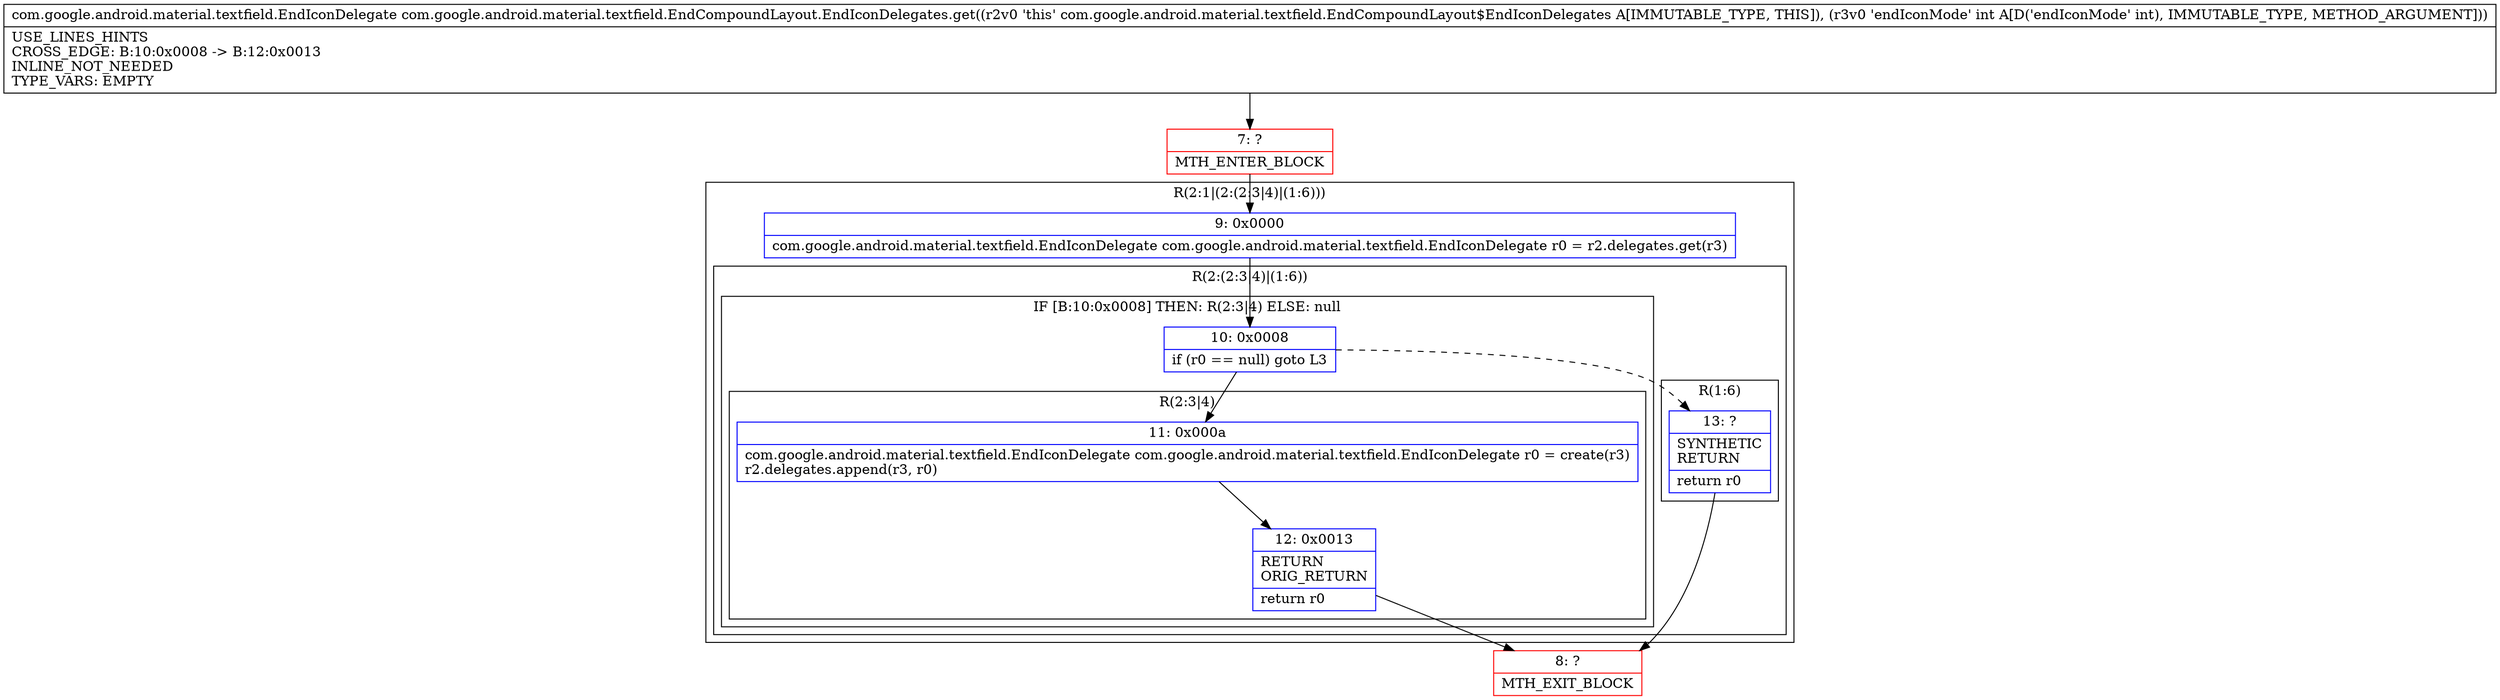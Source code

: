 digraph "CFG forcom.google.android.material.textfield.EndCompoundLayout.EndIconDelegates.get(I)Lcom\/google\/android\/material\/textfield\/EndIconDelegate;" {
subgraph cluster_Region_1267807748 {
label = "R(2:1|(2:(2:3|4)|(1:6)))";
node [shape=record,color=blue];
Node_9 [shape=record,label="{9\:\ 0x0000|com.google.android.material.textfield.EndIconDelegate com.google.android.material.textfield.EndIconDelegate r0 = r2.delegates.get(r3)\l}"];
subgraph cluster_Region_1846740340 {
label = "R(2:(2:3|4)|(1:6))";
node [shape=record,color=blue];
subgraph cluster_IfRegion_896102006 {
label = "IF [B:10:0x0008] THEN: R(2:3|4) ELSE: null";
node [shape=record,color=blue];
Node_10 [shape=record,label="{10\:\ 0x0008|if (r0 == null) goto L3\l}"];
subgraph cluster_Region_941266104 {
label = "R(2:3|4)";
node [shape=record,color=blue];
Node_11 [shape=record,label="{11\:\ 0x000a|com.google.android.material.textfield.EndIconDelegate com.google.android.material.textfield.EndIconDelegate r0 = create(r3)\lr2.delegates.append(r3, r0)\l}"];
Node_12 [shape=record,label="{12\:\ 0x0013|RETURN\lORIG_RETURN\l|return r0\l}"];
}
}
subgraph cluster_Region_636831679 {
label = "R(1:6)";
node [shape=record,color=blue];
Node_13 [shape=record,label="{13\:\ ?|SYNTHETIC\lRETURN\l|return r0\l}"];
}
}
}
Node_7 [shape=record,color=red,label="{7\:\ ?|MTH_ENTER_BLOCK\l}"];
Node_8 [shape=record,color=red,label="{8\:\ ?|MTH_EXIT_BLOCK\l}"];
MethodNode[shape=record,label="{com.google.android.material.textfield.EndIconDelegate com.google.android.material.textfield.EndCompoundLayout.EndIconDelegates.get((r2v0 'this' com.google.android.material.textfield.EndCompoundLayout$EndIconDelegates A[IMMUTABLE_TYPE, THIS]), (r3v0 'endIconMode' int A[D('endIconMode' int), IMMUTABLE_TYPE, METHOD_ARGUMENT]))  | USE_LINES_HINTS\lCROSS_EDGE: B:10:0x0008 \-\> B:12:0x0013\lINLINE_NOT_NEEDED\lTYPE_VARS: EMPTY\l}"];
MethodNode -> Node_7;Node_9 -> Node_10;
Node_10 -> Node_11;
Node_10 -> Node_13[style=dashed];
Node_11 -> Node_12;
Node_12 -> Node_8;
Node_13 -> Node_8;
Node_7 -> Node_9;
}

